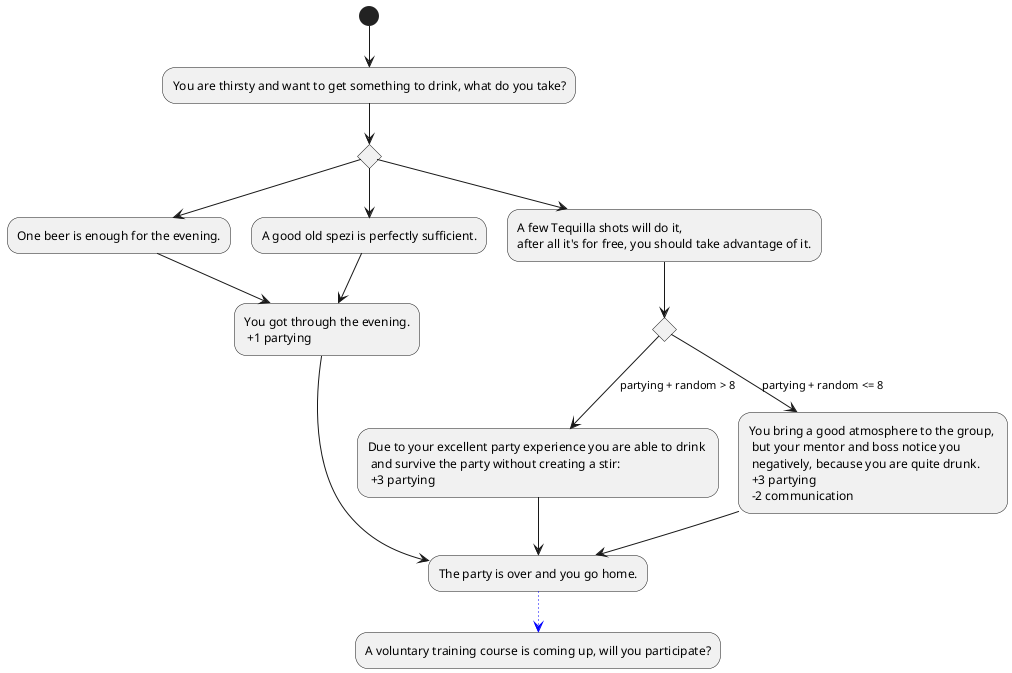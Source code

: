@startuml
(*) --> "You are thirsty and want to get something to drink, what do you take?" as alc
if "" then 
--> "One beer is enough for the evening." as genießen
genießen --> "You got through the evening.\n +1 partying" as party
else 
--> "A good old spezi is perfectly sufficient."
--> party
else 
--> "A few Tequilla shots will do it, \nafter all it's for free, you should take advantage of it." as saufen
if "" then 
--> [partying + random > 8] "Due to your excellent party experience you are able to drink \n and survive the party without creating a stir: \n +3 partying" as alci
else 
--> [partying + random <= 8] "You bring a good atmosphere to the group, \n but your mentor and boss notice you \n negatively, because you are quite drunk.\n +3 partying \n -2 communication"
endif
--> "The party is over and you go home." as hause
party --> hause
alci --> hause
-[#blue,dotted]-> "A voluntary training course is coming up, will you participate?"

@enduml
